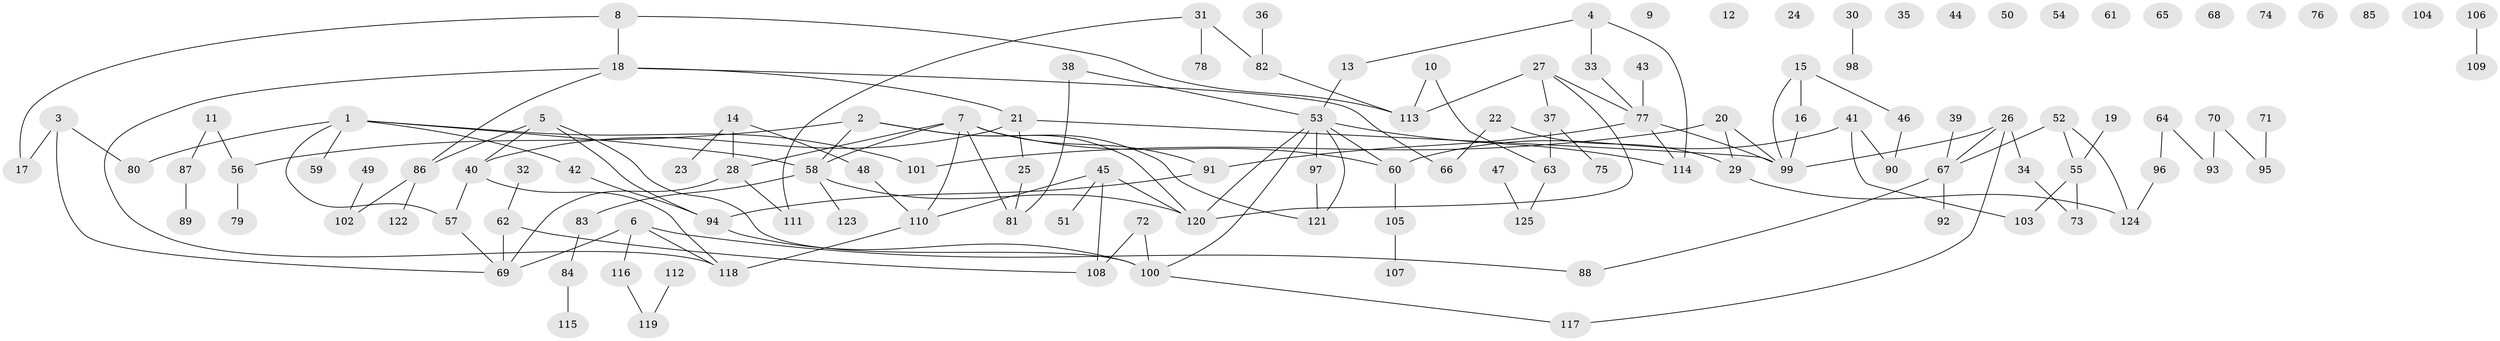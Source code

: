 // coarse degree distribution, {0: 0.32, 1: 0.28, 2: 0.14, 4: 0.08, 5: 0.06, 3: 0.02, 7: 0.06, 13: 0.02, 6: 0.02}
// Generated by graph-tools (version 1.1) at 2025/44/03/04/25 21:44:16]
// undirected, 125 vertices, 146 edges
graph export_dot {
graph [start="1"]
  node [color=gray90,style=filled];
  1;
  2;
  3;
  4;
  5;
  6;
  7;
  8;
  9;
  10;
  11;
  12;
  13;
  14;
  15;
  16;
  17;
  18;
  19;
  20;
  21;
  22;
  23;
  24;
  25;
  26;
  27;
  28;
  29;
  30;
  31;
  32;
  33;
  34;
  35;
  36;
  37;
  38;
  39;
  40;
  41;
  42;
  43;
  44;
  45;
  46;
  47;
  48;
  49;
  50;
  51;
  52;
  53;
  54;
  55;
  56;
  57;
  58;
  59;
  60;
  61;
  62;
  63;
  64;
  65;
  66;
  67;
  68;
  69;
  70;
  71;
  72;
  73;
  74;
  75;
  76;
  77;
  78;
  79;
  80;
  81;
  82;
  83;
  84;
  85;
  86;
  87;
  88;
  89;
  90;
  91;
  92;
  93;
  94;
  95;
  96;
  97;
  98;
  99;
  100;
  101;
  102;
  103;
  104;
  105;
  106;
  107;
  108;
  109;
  110;
  111;
  112;
  113;
  114;
  115;
  116;
  117;
  118;
  119;
  120;
  121;
  122;
  123;
  124;
  125;
  1 -- 42;
  1 -- 57;
  1 -- 58;
  1 -- 59;
  1 -- 80;
  1 -- 101;
  2 -- 56;
  2 -- 58;
  2 -- 120;
  2 -- 121;
  3 -- 17;
  3 -- 69;
  3 -- 80;
  4 -- 13;
  4 -- 33;
  4 -- 114;
  5 -- 40;
  5 -- 86;
  5 -- 94;
  5 -- 100;
  6 -- 69;
  6 -- 88;
  6 -- 116;
  6 -- 118;
  7 -- 28;
  7 -- 58;
  7 -- 60;
  7 -- 81;
  7 -- 91;
  7 -- 110;
  8 -- 17;
  8 -- 18;
  8 -- 113;
  10 -- 63;
  10 -- 113;
  11 -- 56;
  11 -- 87;
  13 -- 53;
  14 -- 23;
  14 -- 28;
  14 -- 48;
  15 -- 16;
  15 -- 46;
  15 -- 99;
  16 -- 99;
  18 -- 21;
  18 -- 66;
  18 -- 86;
  18 -- 118;
  19 -- 55;
  20 -- 29;
  20 -- 99;
  20 -- 101;
  21 -- 25;
  21 -- 40;
  21 -- 99;
  22 -- 29;
  22 -- 66;
  25 -- 81;
  26 -- 34;
  26 -- 67;
  26 -- 99;
  26 -- 117;
  27 -- 37;
  27 -- 77;
  27 -- 113;
  27 -- 120;
  28 -- 69;
  28 -- 111;
  29 -- 124;
  30 -- 98;
  31 -- 78;
  31 -- 82;
  31 -- 111;
  32 -- 62;
  33 -- 77;
  34 -- 73;
  36 -- 82;
  37 -- 63;
  37 -- 75;
  38 -- 53;
  38 -- 81;
  39 -- 67;
  40 -- 57;
  40 -- 118;
  41 -- 60;
  41 -- 90;
  41 -- 103;
  42 -- 94;
  43 -- 77;
  45 -- 51;
  45 -- 108;
  45 -- 110;
  45 -- 120;
  46 -- 90;
  47 -- 125;
  48 -- 110;
  49 -- 102;
  52 -- 55;
  52 -- 67;
  52 -- 124;
  53 -- 60;
  53 -- 97;
  53 -- 100;
  53 -- 114;
  53 -- 120;
  53 -- 121;
  55 -- 73;
  55 -- 103;
  56 -- 79;
  57 -- 69;
  58 -- 83;
  58 -- 120;
  58 -- 123;
  60 -- 105;
  62 -- 69;
  62 -- 108;
  63 -- 125;
  64 -- 93;
  64 -- 96;
  67 -- 88;
  67 -- 92;
  70 -- 93;
  70 -- 95;
  71 -- 95;
  72 -- 100;
  72 -- 108;
  77 -- 91;
  77 -- 99;
  77 -- 114;
  82 -- 113;
  83 -- 84;
  84 -- 115;
  86 -- 102;
  86 -- 122;
  87 -- 89;
  91 -- 94;
  94 -- 100;
  96 -- 124;
  97 -- 121;
  100 -- 117;
  105 -- 107;
  106 -- 109;
  110 -- 118;
  112 -- 119;
  116 -- 119;
}
